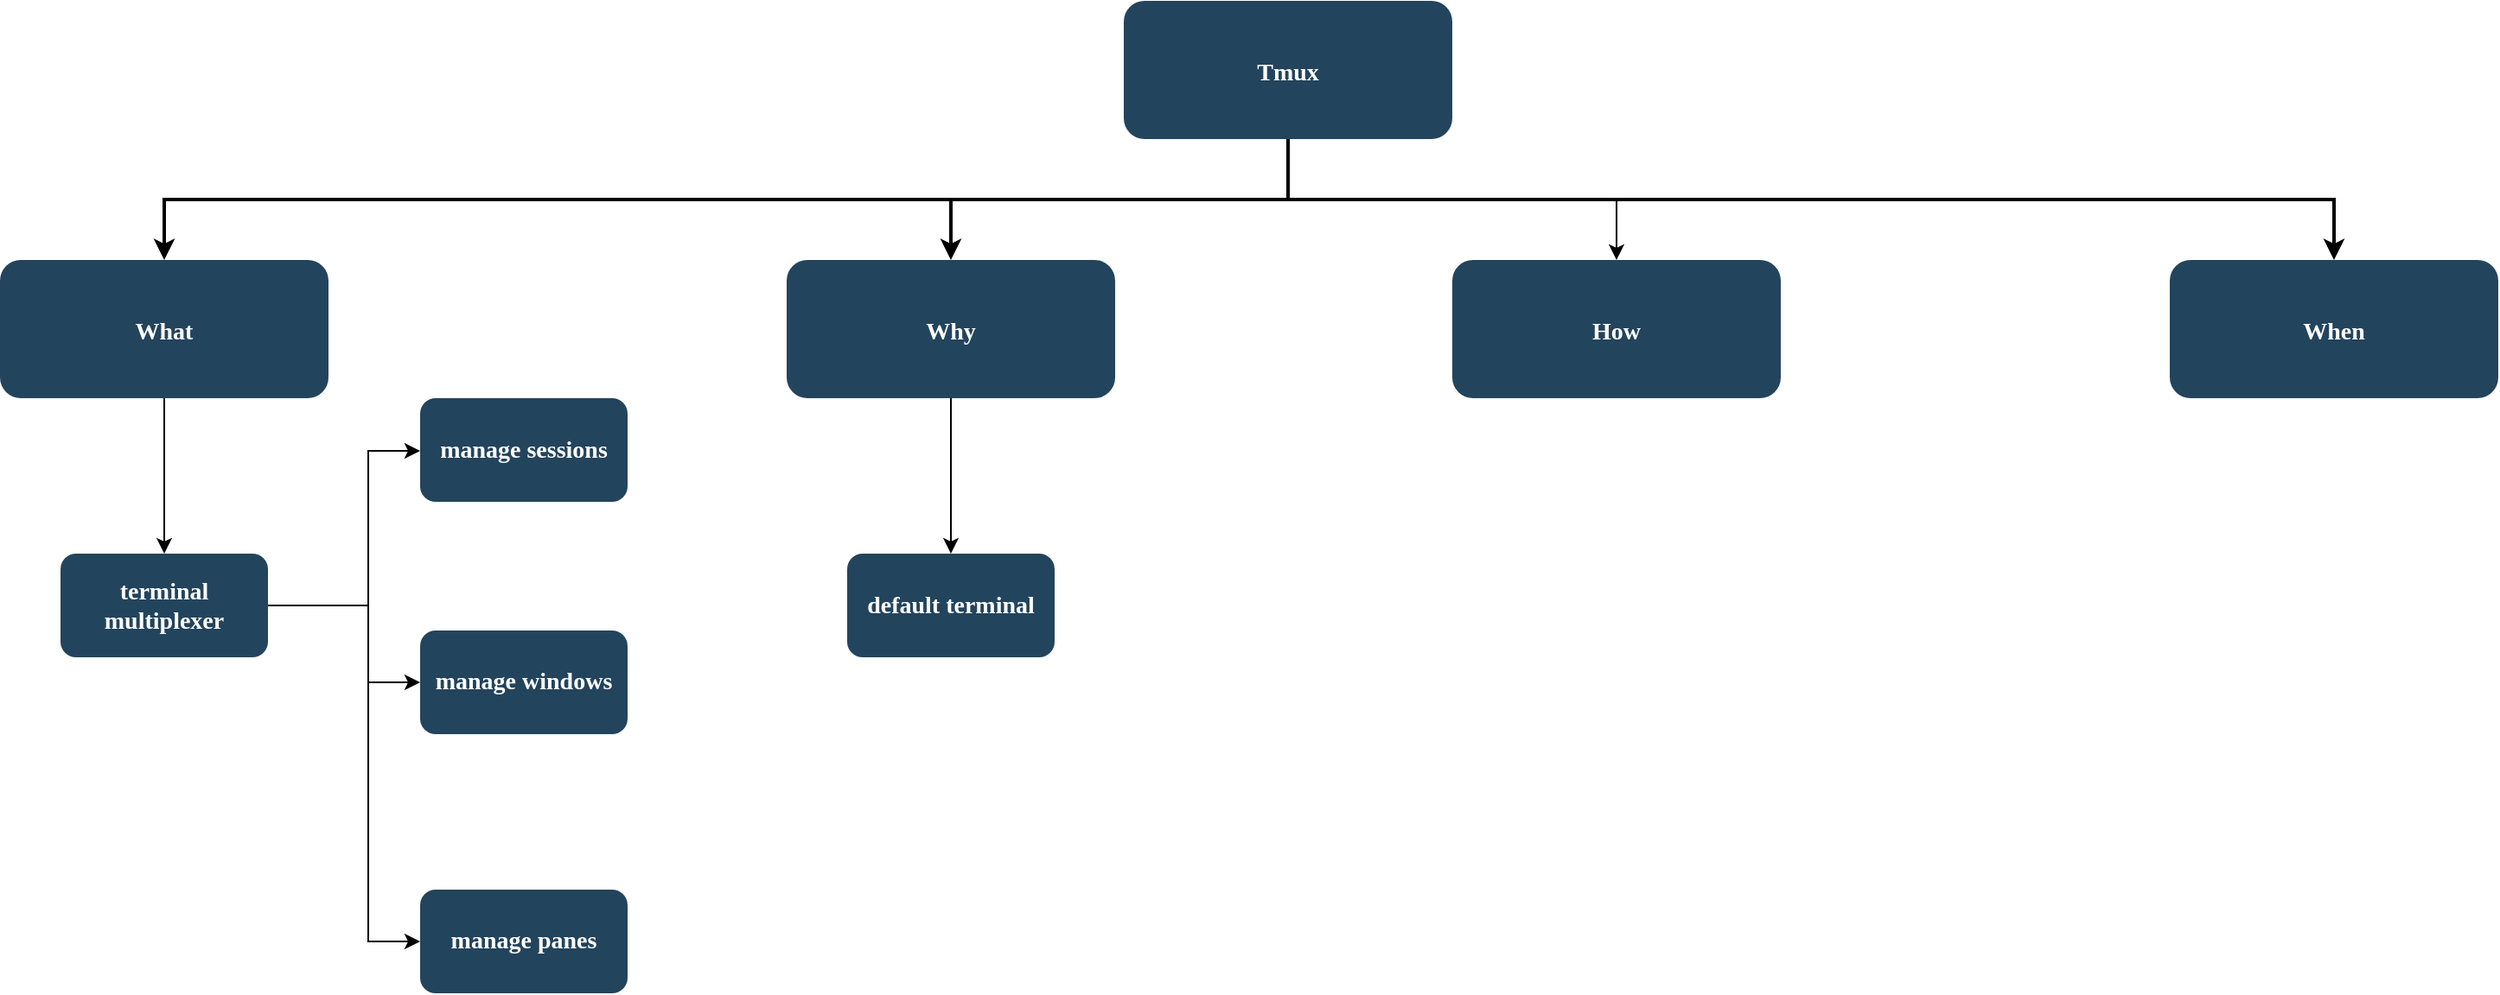 <mxfile version="21.3.7" type="github">
  <diagram name="Page-1" id="2c0d36ab-eaac-3732-788b-9136903baeff">
    <mxGraphModel dx="1490" dy="811" grid="1" gridSize="10" guides="1" tooltips="1" connect="1" arrows="1" fold="1" page="1" pageScale="1.5" pageWidth="1169" pageHeight="827" background="none" math="0" shadow="0">
      <root>
        <mxCell id="0" />
        <mxCell id="1" parent="0" />
        <mxCell id="ioABkfagrGWI9k1q4f5f-124" value="" style="edgeStyle=orthogonalEdgeStyle;rounded=0;orthogonalLoop=1;jettySize=auto;html=1;entryX=0.5;entryY=0;entryDx=0;entryDy=0;" parent="1" source="2" target="10" edge="1">
          <mxGeometry relative="1" as="geometry" />
        </mxCell>
        <mxCell id="2" value="Tmux" style="rounded=1;fillColor=#23445D;gradientColor=none;strokeColor=none;fontColor=#FFFFFF;fontStyle=1;fontFamily=Tahoma;fontSize=14" parent="1" vertex="1">
          <mxGeometry x="757" y="185.5" width="190" height="80" as="geometry" />
        </mxCell>
        <mxCell id="4" value="When" style="rounded=1;fillColor=#23445D;gradientColor=none;strokeColor=none;fontColor=#FFFFFF;fontStyle=1;fontFamily=Tahoma;fontSize=14" parent="1" vertex="1">
          <mxGeometry x="1362.0" y="335.5" width="190" height="80" as="geometry" />
        </mxCell>
        <mxCell id="9" value="" style="edgeStyle=elbowEdgeStyle;elbow=vertical;strokeWidth=2;rounded=0" parent="1" source="2" target="4" edge="1">
          <mxGeometry x="337" y="215.5" width="100" height="100" as="geometry">
            <mxPoint x="337" y="315.5" as="sourcePoint" />
            <mxPoint x="437" y="215.5" as="targetPoint" />
          </mxGeometry>
        </mxCell>
        <mxCell id="10" value="How" style="rounded=1;fillColor=#23445D;gradientColor=none;strokeColor=none;fontColor=#FFFFFF;fontStyle=1;fontFamily=Tahoma;fontSize=14" parent="1" vertex="1">
          <mxGeometry x="947" y="335.5" width="190" height="80" as="geometry" />
        </mxCell>
        <mxCell id="ioABkfagrGWI9k1q4f5f-138" value="" style="edgeStyle=orthogonalEdgeStyle;rounded=0;orthogonalLoop=1;jettySize=auto;html=1;" parent="1" source="12" target="ioABkfagrGWI9k1q4f5f-137" edge="1">
          <mxGeometry relative="1" as="geometry" />
        </mxCell>
        <mxCell id="12" value="Why" style="rounded=1;fillColor=#23445D;gradientColor=none;strokeColor=none;fontColor=#FFFFFF;fontStyle=1;fontFamily=Tahoma;fontSize=14" parent="1" vertex="1">
          <mxGeometry x="562.0" y="335.5" width="190" height="80" as="geometry" />
        </mxCell>
        <mxCell id="ioABkfagrGWI9k1q4f5f-128" value="" style="edgeStyle=orthogonalEdgeStyle;rounded=0;orthogonalLoop=1;jettySize=auto;html=1;" parent="1" source="13" target="ioABkfagrGWI9k1q4f5f-127" edge="1">
          <mxGeometry relative="1" as="geometry" />
        </mxCell>
        <mxCell id="13" value="What" style="rounded=1;fillColor=#23445D;gradientColor=none;strokeColor=none;fontColor=#FFFFFF;fontStyle=1;fontFamily=Tahoma;fontSize=14" parent="1" vertex="1">
          <mxGeometry x="107" y="335.5" width="190" height="80" as="geometry" />
        </mxCell>
        <mxCell id="59" value="" style="edgeStyle=elbowEdgeStyle;elbow=vertical;strokeWidth=2;rounded=0" parent="1" source="2" target="12" edge="1">
          <mxGeometry x="347" y="225.5" width="100" height="100" as="geometry">
            <mxPoint x="862.0" y="275.5" as="sourcePoint" />
            <mxPoint x="1467.0" y="345.5" as="targetPoint" />
          </mxGeometry>
        </mxCell>
        <mxCell id="61" value="" style="edgeStyle=elbowEdgeStyle;elbow=vertical;strokeWidth=2;rounded=0" parent="1" source="2" target="13" edge="1">
          <mxGeometry x="-23" y="135.5" width="100" height="100" as="geometry">
            <mxPoint x="-23" y="235.5" as="sourcePoint" />
            <mxPoint x="77" y="135.5" as="targetPoint" />
          </mxGeometry>
        </mxCell>
        <mxCell id="ioABkfagrGWI9k1q4f5f-130" value="" style="edgeStyle=orthogonalEdgeStyle;rounded=0;orthogonalLoop=1;jettySize=auto;html=1;" parent="1" source="ioABkfagrGWI9k1q4f5f-127" target="ioABkfagrGWI9k1q4f5f-129" edge="1">
          <mxGeometry relative="1" as="geometry">
            <Array as="points">
              <mxPoint x="320" y="536" />
              <mxPoint x="320" y="446" />
            </Array>
          </mxGeometry>
        </mxCell>
        <mxCell id="ioABkfagrGWI9k1q4f5f-134" value="" style="edgeStyle=orthogonalEdgeStyle;rounded=0;orthogonalLoop=1;jettySize=auto;html=1;" parent="1" source="ioABkfagrGWI9k1q4f5f-127" target="ioABkfagrGWI9k1q4f5f-133" edge="1">
          <mxGeometry relative="1" as="geometry">
            <Array as="points">
              <mxPoint x="320" y="536" />
              <mxPoint x="320" y="580" />
            </Array>
          </mxGeometry>
        </mxCell>
        <mxCell id="x8-M-drGNSa4ym12_F3a-62" value="" style="edgeStyle=orthogonalEdgeStyle;rounded=0;orthogonalLoop=1;jettySize=auto;html=1;" edge="1" parent="1" source="ioABkfagrGWI9k1q4f5f-127" target="x8-M-drGNSa4ym12_F3a-61">
          <mxGeometry relative="1" as="geometry">
            <Array as="points">
              <mxPoint x="320" y="536" />
              <mxPoint x="320" y="730" />
            </Array>
          </mxGeometry>
        </mxCell>
        <mxCell id="ioABkfagrGWI9k1q4f5f-127" value="terminal multiplexer" style="whiteSpace=wrap;html=1;fontSize=14;fontFamily=Tahoma;fillColor=#23445D;strokeColor=none;fontColor=#FFFFFF;rounded=1;gradientColor=none;fontStyle=1;" parent="1" vertex="1">
          <mxGeometry x="142" y="505.5" width="120" height="60" as="geometry" />
        </mxCell>
        <mxCell id="ioABkfagrGWI9k1q4f5f-129" value="manage sessions" style="whiteSpace=wrap;html=1;fontSize=14;fontFamily=Tahoma;fillColor=#23445D;strokeColor=none;fontColor=#FFFFFF;rounded=1;gradientColor=none;fontStyle=1;" parent="1" vertex="1">
          <mxGeometry x="350" y="415.5" width="120" height="60" as="geometry" />
        </mxCell>
        <mxCell id="ioABkfagrGWI9k1q4f5f-133" value="manage windows" style="whiteSpace=wrap;html=1;fontSize=14;fontFamily=Tahoma;fillColor=#23445D;strokeColor=none;fontColor=#FFFFFF;rounded=1;gradientColor=none;fontStyle=1;" parent="1" vertex="1">
          <mxGeometry x="350" y="550" width="120" height="60" as="geometry" />
        </mxCell>
        <mxCell id="ioABkfagrGWI9k1q4f5f-137" value="default terminal" style="whiteSpace=wrap;html=1;fontSize=14;fontFamily=Tahoma;fillColor=#23445D;strokeColor=none;fontColor=#FFFFFF;rounded=1;gradientColor=none;fontStyle=1;" parent="1" vertex="1">
          <mxGeometry x="597.0" y="505.5" width="120" height="60" as="geometry" />
        </mxCell>
        <mxCell id="x8-M-drGNSa4ym12_F3a-61" value="manage panes" style="whiteSpace=wrap;html=1;fontSize=14;fontFamily=Tahoma;fillColor=#23445D;strokeColor=none;fontColor=#FFFFFF;rounded=1;gradientColor=none;fontStyle=1;" vertex="1" parent="1">
          <mxGeometry x="350" y="700" width="120" height="60" as="geometry" />
        </mxCell>
      </root>
    </mxGraphModel>
  </diagram>
</mxfile>
